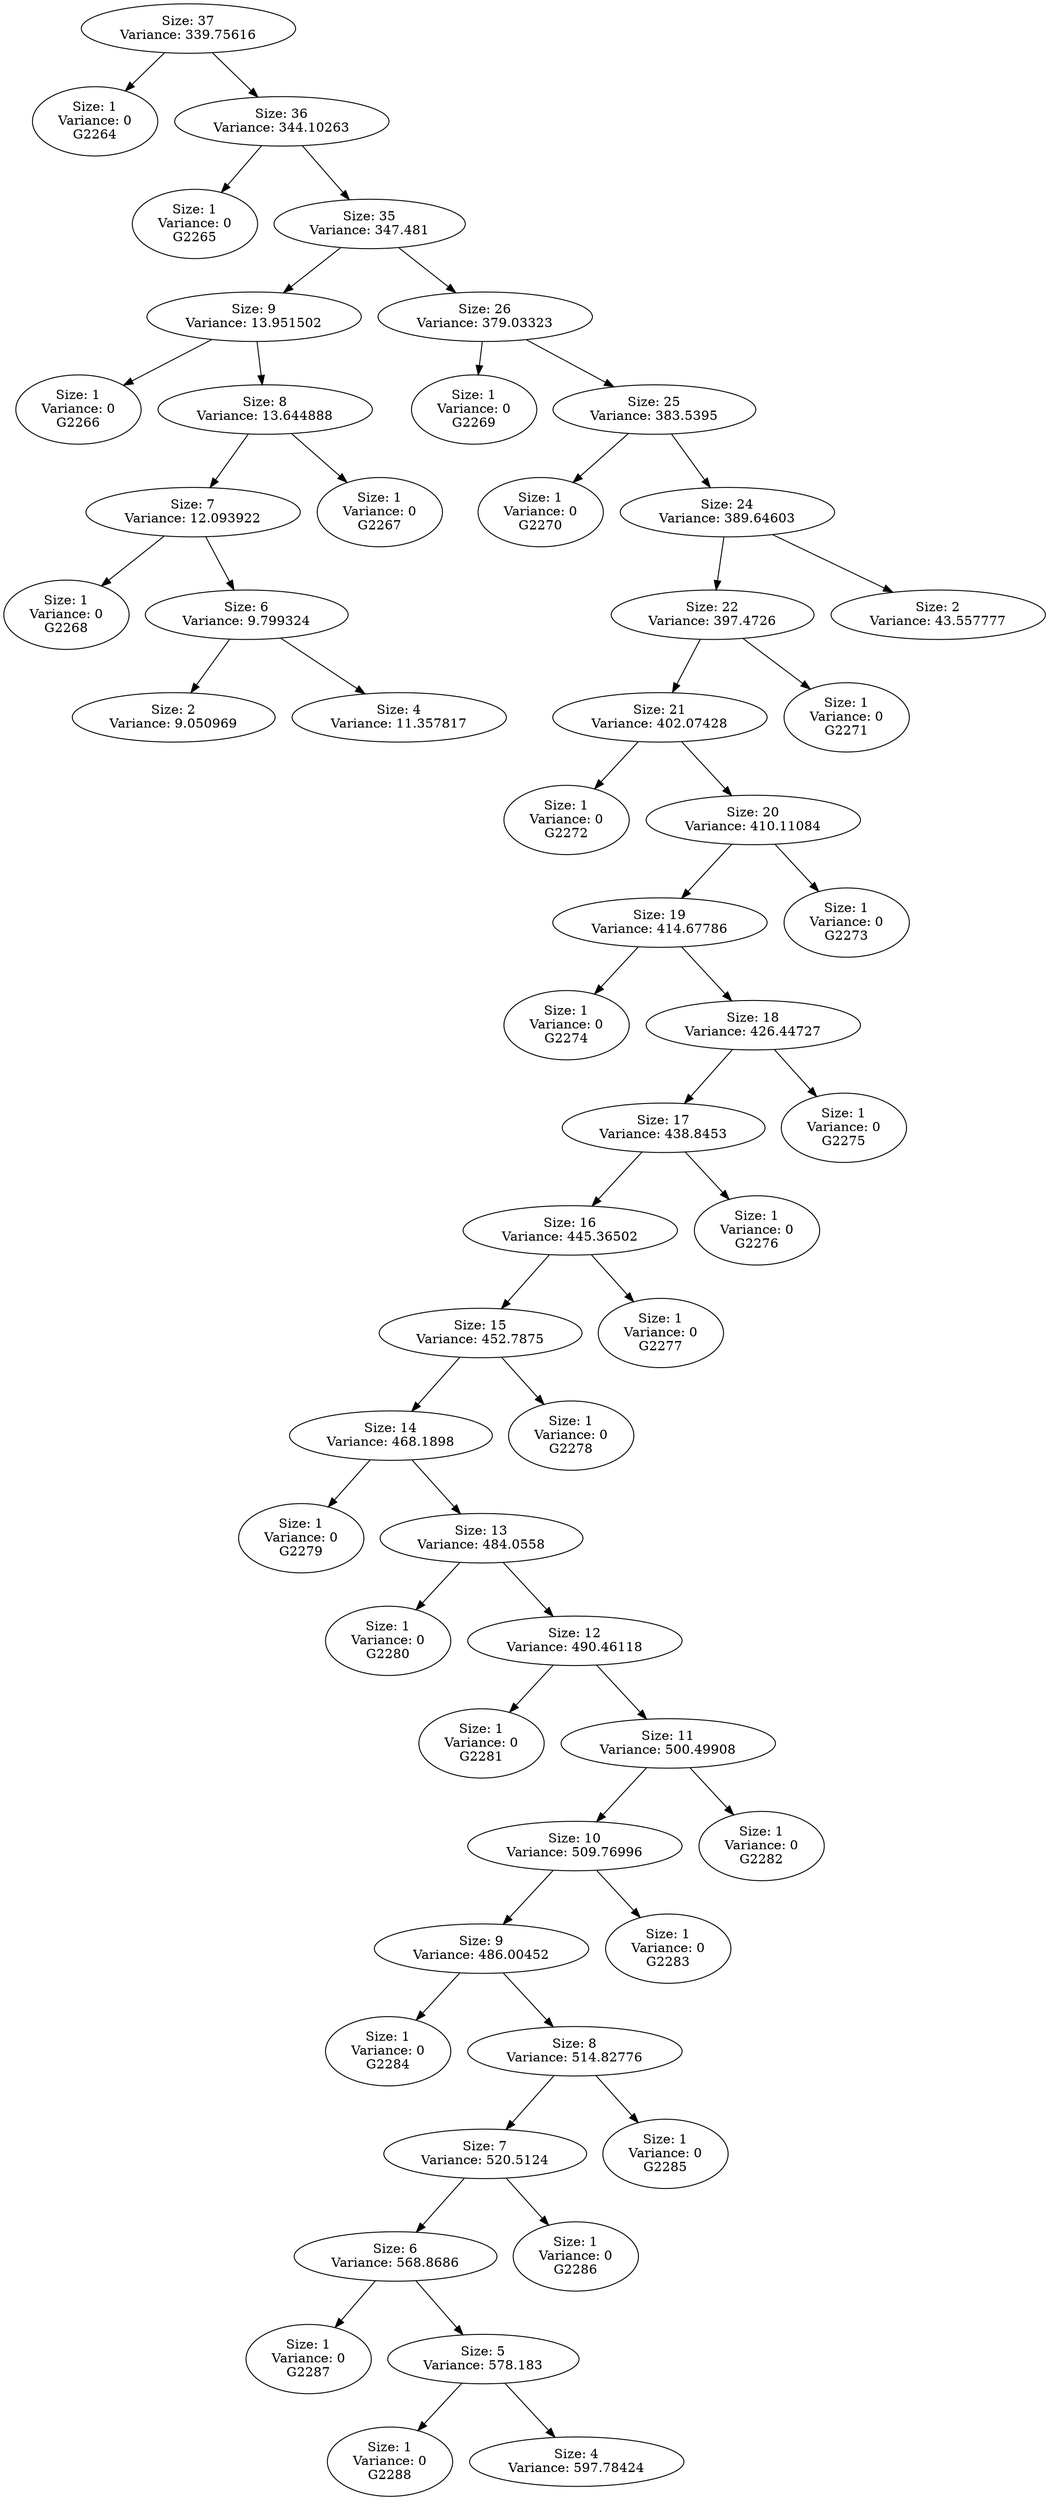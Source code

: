 DIGRAPH G {
"Size: 37\nVariance: 339.75616" -> "Size: 1\nVariance: 0\nG2264" L=0;
"Size: 37\nVariance: 339.75616" -> "Size: 36\nVariance: 344.10263" L=0;
"Size: 36\nVariance: 344.10263" -> "Size: 1\nVariance: 0\nG2265" L=1;
"Size: 36\nVariance: 344.10263" -> "Size: 35\nVariance: 347.481" L=1;
"Size: 35\nVariance: 347.481" -> "Size: 9\nVariance: 13.951502" L=2;
"Size: 35\nVariance: 347.481" -> "Size: 26\nVariance: 379.03323" L=2;
"Size: 9\nVariance: 13.951502" -> "Size: 1\nVariance: 0\nG2266" L=3;
"Size: 9\nVariance: 13.951502" -> "Size: 8\nVariance: 13.644888" L=3;
"Size: 8\nVariance: 13.644888" -> "Size: 7\nVariance: 12.093922" L=4;
"Size: 8\nVariance: 13.644888" -> "Size: 1\nVariance: 0\nG2267" L=4;
"Size: 7\nVariance: 12.093922" -> "Size: 1\nVariance: 0\nG2268" L=5;
"Size: 7\nVariance: 12.093922" -> "Size: 6\nVariance: 9.799324" L=5;
"Size: 6\nVariance: 9.799324" -> "Size: 2\nVariance: 9.050969" L=6;
"Size: 6\nVariance: 9.799324" -> "Size: 4\nVariance: 11.357817" L=6;
"Size: 26\nVariance: 379.03323" -> "Size: 1\nVariance: 0\nG2269" L=3;
"Size: 26\nVariance: 379.03323" -> "Size: 25\nVariance: 383.5395" L=3;
"Size: 25\nVariance: 383.5395" -> "Size: 1\nVariance: 0\nG2270" L=4;
"Size: 25\nVariance: 383.5395" -> "Size: 24\nVariance: 389.64603" L=4;
"Size: 24\nVariance: 389.64603" -> "Size: 22\nVariance: 397.4726" L=5;
"Size: 24\nVariance: 389.64603" -> "Size: 2\nVariance: 43.557777" L=5;
"Size: 22\nVariance: 397.4726" -> "Size: 21\nVariance: 402.07428" L=6;
"Size: 22\nVariance: 397.4726" -> "Size: 1\nVariance: 0\nG2271" L=6;
"Size: 21\nVariance: 402.07428" -> "Size: 1\nVariance: 0\nG2272" L=7;
"Size: 21\nVariance: 402.07428" -> "Size: 20\nVariance: 410.11084" L=7;
"Size: 20\nVariance: 410.11084" -> "Size: 19\nVariance: 414.67786" L=8;
"Size: 20\nVariance: 410.11084" -> "Size: 1\nVariance: 0\nG2273" L=8;
"Size: 19\nVariance: 414.67786" -> "Size: 1\nVariance: 0\nG2274" L=9;
"Size: 19\nVariance: 414.67786" -> "Size: 18\nVariance: 426.44727" L=9;
"Size: 18\nVariance: 426.44727" -> "Size: 17\nVariance: 438.8453" L=10;
"Size: 18\nVariance: 426.44727" -> "Size: 1\nVariance: 0\nG2275" L=10;
"Size: 17\nVariance: 438.8453" -> "Size: 16\nVariance: 445.36502" L=11;
"Size: 17\nVariance: 438.8453" -> "Size: 1\nVariance: 0\nG2276" L=11;
"Size: 16\nVariance: 445.36502" -> "Size: 15\nVariance: 452.7875" L=12;
"Size: 16\nVariance: 445.36502" -> "Size: 1\nVariance: 0\nG2277" L=12;
"Size: 15\nVariance: 452.7875" -> "Size: 14\nVariance: 468.1898" L=13;
"Size: 15\nVariance: 452.7875" -> "Size: 1\nVariance: 0\nG2278" L=13;
"Size: 14\nVariance: 468.1898" -> "Size: 1\nVariance: 0\nG2279" L=14;
"Size: 14\nVariance: 468.1898" -> "Size: 13\nVariance: 484.0558" L=14;
"Size: 13\nVariance: 484.0558" -> "Size: 1\nVariance: 0\nG2280" L=15;
"Size: 13\nVariance: 484.0558" -> "Size: 12\nVariance: 490.46118" L=15;
"Size: 12\nVariance: 490.46118" -> "Size: 1\nVariance: 0\nG2281" L=16;
"Size: 12\nVariance: 490.46118" -> "Size: 11\nVariance: 500.49908" L=16;
"Size: 11\nVariance: 500.49908" -> "Size: 10\nVariance: 509.76996" L=17;
"Size: 11\nVariance: 500.49908" -> "Size: 1\nVariance: 0\nG2282" L=17;
"Size: 10\nVariance: 509.76996" -> "Size: 9\nVariance: 486.00452" L=18;
"Size: 10\nVariance: 509.76996" -> "Size: 1\nVariance: 0\nG2283" L=18;
"Size: 9\nVariance: 486.00452" -> "Size: 1\nVariance: 0\nG2284" L=19;
"Size: 9\nVariance: 486.00452" -> "Size: 8\nVariance: 514.82776" L=19;
"Size: 8\nVariance: 514.82776" -> "Size: 7\nVariance: 520.5124" L=20;
"Size: 8\nVariance: 514.82776" -> "Size: 1\nVariance: 0\nG2285" L=20;
"Size: 7\nVariance: 520.5124" -> "Size: 6\nVariance: 568.8686" L=21;
"Size: 7\nVariance: 520.5124" -> "Size: 1\nVariance: 0\nG2286" L=21;
"Size: 6\nVariance: 568.8686" -> "Size: 1\nVariance: 0\nG2287" L=22;
"Size: 6\nVariance: 568.8686" -> "Size: 5\nVariance: 578.183" L=22;
"Size: 5\nVariance: 578.183" -> "Size: 1\nVariance: 0\nG2288" L=23;
"Size: 5\nVariance: 578.183" -> "Size: 4\nVariance: 597.78424" L=23;
}
